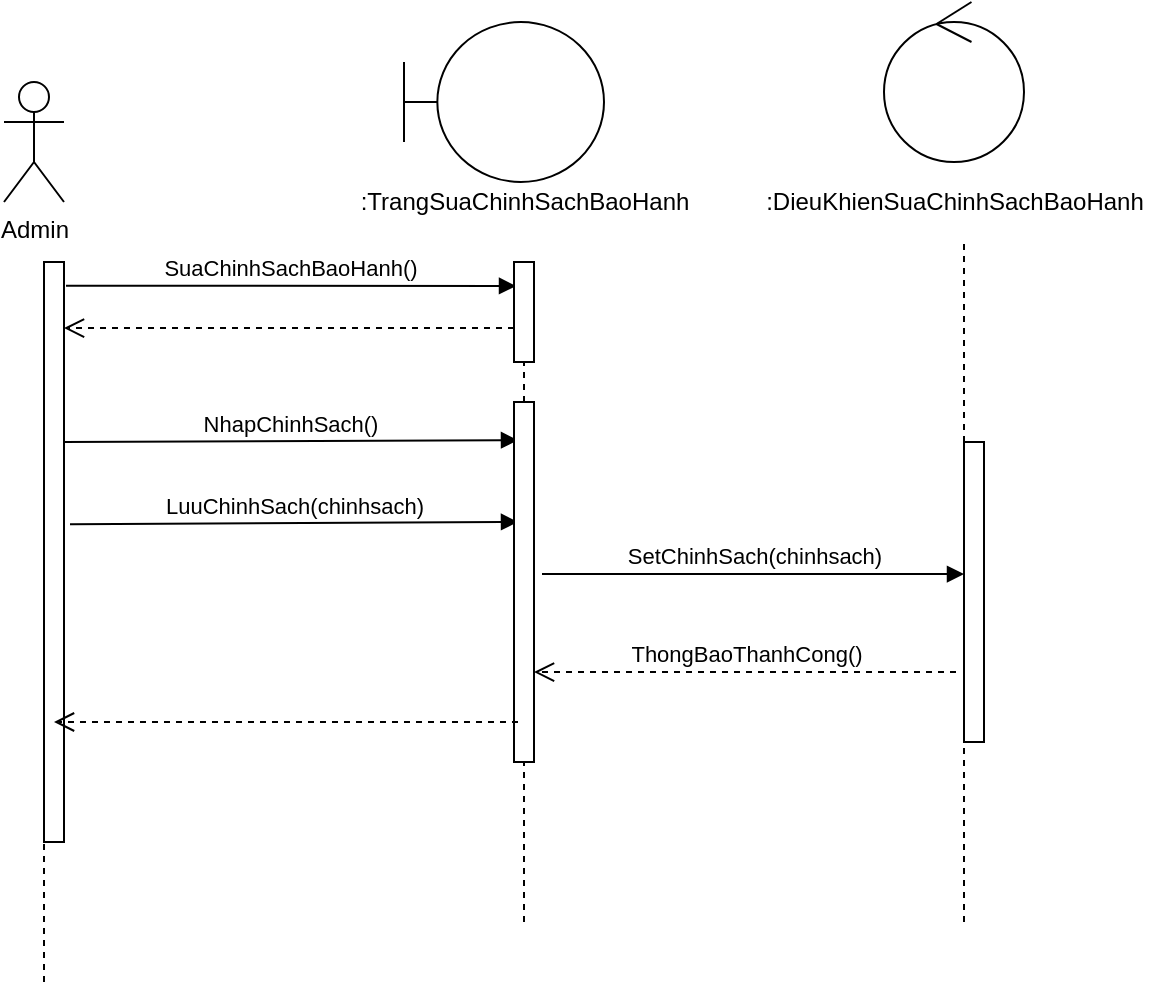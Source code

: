 <mxfile version="13.10.9" type="device"><diagram id="pG7etQMVq2F4ajLfMW4h" name="Page-1"><mxGraphModel dx="1038" dy="1744" grid="1" gridSize="10" guides="1" tooltips="1" connect="1" arrows="1" fold="1" page="1" pageScale="1" pageWidth="827" pageHeight="1169" math="0" shadow="0"><root><mxCell id="0"/><mxCell id="1" parent="0"/><mxCell id="NeVgCq3GCd3YwuMAPucY-23" value="SuaChinhSachBaoHanh()" style="html=1;verticalAlign=bottom;endArrow=block;exitX=1.1;exitY=0.041;exitDx=0;exitDy=0;exitPerimeter=0;entryX=0.1;entryY=0.24;entryDx=0;entryDy=0;entryPerimeter=0;" edge="1" parent="1" source="NeVgCq3GCd3YwuMAPucY-37" target="NeVgCq3GCd3YwuMAPucY-35"><mxGeometry width="80" relative="1" as="geometry"><mxPoint x="97" y="123.93" as="sourcePoint"/><mxPoint x="289.5" y="123.93" as="targetPoint"/></mxGeometry></mxCell><mxCell id="NeVgCq3GCd3YwuMAPucY-24" value="" style="html=1;verticalAlign=bottom;endArrow=open;dashed=1;endSize=8;entryX=1;entryY=0.114;entryDx=0;entryDy=0;entryPerimeter=0;exitX=0;exitY=0.66;exitDx=0;exitDy=0;exitPerimeter=0;" edge="1" parent="1" source="NeVgCq3GCd3YwuMAPucY-35" target="NeVgCq3GCd3YwuMAPucY-37"><mxGeometry relative="1" as="geometry"><mxPoint x="289.5" y="145.1" as="sourcePoint"/><mxPoint x="95" y="145.1" as="targetPoint"/></mxGeometry></mxCell><mxCell id="NeVgCq3GCd3YwuMAPucY-25" value="NhapChinhSach()" style="html=1;verticalAlign=bottom;endArrow=block;exitX=1;exitY=0.345;exitDx=0;exitDy=0;exitPerimeter=0;entryX=0.2;entryY=0.106;entryDx=0;entryDy=0;entryPerimeter=0;" edge="1" parent="1" target="NeVgCq3GCd3YwuMAPucY-38"><mxGeometry width="80" relative="1" as="geometry"><mxPoint x="90" y="210.05" as="sourcePoint"/><mxPoint x="285" y="210" as="targetPoint"/></mxGeometry></mxCell><mxCell id="NeVgCq3GCd3YwuMAPucY-26" value="LuuChinhSach(chinhsach)" style="html=1;verticalAlign=bottom;endArrow=block;exitX=1.3;exitY=0.452;exitDx=0;exitDy=0;exitPerimeter=0;entryX=0.2;entryY=0.333;entryDx=0;entryDy=0;entryPerimeter=0;" edge="1" parent="1" source="NeVgCq3GCd3YwuMAPucY-37" target="NeVgCq3GCd3YwuMAPucY-38"><mxGeometry width="80" relative="1" as="geometry"><mxPoint x="95" y="250.95" as="sourcePoint"/><mxPoint x="289.5" y="250.95" as="targetPoint"/></mxGeometry></mxCell><mxCell id="NeVgCq3GCd3YwuMAPucY-27" value="SetChinhSach(chinhsach)" style="html=1;verticalAlign=bottom;endArrow=block;exitX=1.4;exitY=0.478;exitDx=0;exitDy=0;exitPerimeter=0;" edge="1" parent="1" source="NeVgCq3GCd3YwuMAPucY-38" target="NeVgCq3GCd3YwuMAPucY-42"><mxGeometry width="80" relative="1" as="geometry"><mxPoint x="370" y="280" as="sourcePoint"/><mxPoint x="520" y="280" as="targetPoint"/></mxGeometry></mxCell><mxCell id="NeVgCq3GCd3YwuMAPucY-28" value="ThongBaoThanhCong()" style="html=1;verticalAlign=bottom;endArrow=open;dashed=1;endSize=8;exitX=-0.4;exitY=0.767;exitDx=0;exitDy=0;exitPerimeter=0;" edge="1" parent="1" source="NeVgCq3GCd3YwuMAPucY-42" target="NeVgCq3GCd3YwuMAPucY-38"><mxGeometry relative="1" as="geometry"><mxPoint x="528" y="331.04" as="sourcePoint"/><mxPoint x="360" y="331" as="targetPoint"/></mxGeometry></mxCell><mxCell id="NeVgCq3GCd3YwuMAPucY-29" value=":TrangSuaChinhSachBaoHanh" style="text;html=1;align=center;verticalAlign=middle;resizable=0;points=[];autosize=1;" vertex="1" parent="1"><mxGeometry x="235" y="80" width="170" height="20" as="geometry"/></mxCell><mxCell id="NeVgCq3GCd3YwuMAPucY-30" value=":DieuKhienSuaChinhSachBaoHanh" style="text;html=1;align=center;verticalAlign=middle;resizable=0;points=[];autosize=1;" vertex="1" parent="1"><mxGeometry x="435" y="80" width="200" height="20" as="geometry"/></mxCell><mxCell id="NeVgCq3GCd3YwuMAPucY-31" value="Admin" style="shape=umlActor;verticalLabelPosition=bottom;verticalAlign=top;html=1;outlineConnect=0;" vertex="1" parent="1"><mxGeometry x="60" y="30" width="30" height="60" as="geometry"/></mxCell><mxCell id="NeVgCq3GCd3YwuMAPucY-32" value="" style="endArrow=none;dashed=1;html=1;" edge="1" parent="1"><mxGeometry width="50" height="50" relative="1" as="geometry"><mxPoint x="80" y="480" as="sourcePoint"/><mxPoint x="80" y="120" as="targetPoint"/></mxGeometry></mxCell><mxCell id="NeVgCq3GCd3YwuMAPucY-33" value="" style="shape=umlBoundary;whiteSpace=wrap;html=1;" vertex="1" parent="1"><mxGeometry x="260" width="100" height="80" as="geometry"/></mxCell><mxCell id="NeVgCq3GCd3YwuMAPucY-34" value="" style="endArrow=none;dashed=1;html=1;" edge="1" parent="1" source="NeVgCq3GCd3YwuMAPucY-35"><mxGeometry width="50" height="50" relative="1" as="geometry"><mxPoint x="319.5" y="380" as="sourcePoint"/><mxPoint x="319.5" y="120" as="targetPoint"/></mxGeometry></mxCell><mxCell id="NeVgCq3GCd3YwuMAPucY-35" value="" style="html=1;points=[];perimeter=orthogonalPerimeter;" vertex="1" parent="1"><mxGeometry x="315" y="120" width="10" height="50" as="geometry"/></mxCell><mxCell id="NeVgCq3GCd3YwuMAPucY-36" value="" style="endArrow=none;dashed=1;html=1;" edge="1" parent="1" source="NeVgCq3GCd3YwuMAPucY-38" target="NeVgCq3GCd3YwuMAPucY-35"><mxGeometry width="50" height="50" relative="1" as="geometry"><mxPoint x="319.5" y="380" as="sourcePoint"/><mxPoint x="319.5" y="120" as="targetPoint"/></mxGeometry></mxCell><mxCell id="NeVgCq3GCd3YwuMAPucY-37" value="" style="html=1;points=[];perimeter=orthogonalPerimeter;" vertex="1" parent="1"><mxGeometry x="80" y="120" width="10" height="290" as="geometry"/></mxCell><mxCell id="NeVgCq3GCd3YwuMAPucY-38" value="" style="html=1;points=[];perimeter=orthogonalPerimeter;" vertex="1" parent="1"><mxGeometry x="315" y="190" width="10" height="180" as="geometry"/></mxCell><mxCell id="NeVgCq3GCd3YwuMAPucY-39" value="" style="endArrow=none;dashed=1;html=1;" edge="1" parent="1" target="NeVgCq3GCd3YwuMAPucY-38"><mxGeometry width="50" height="50" relative="1" as="geometry"><mxPoint x="320" y="450" as="sourcePoint"/><mxPoint x="319.5" y="170" as="targetPoint"/></mxGeometry></mxCell><mxCell id="NeVgCq3GCd3YwuMAPucY-40" value="" style="ellipse;shape=umlControl;whiteSpace=wrap;html=1;" vertex="1" parent="1"><mxGeometry x="500" y="-10.0" width="70" height="80" as="geometry"/></mxCell><mxCell id="NeVgCq3GCd3YwuMAPucY-41" value="" style="endArrow=none;dashed=1;html=1;" edge="1" parent="1"><mxGeometry width="50" height="50" relative="1" as="geometry"><mxPoint x="540" y="450" as="sourcePoint"/><mxPoint x="540" y="110" as="targetPoint"/></mxGeometry></mxCell><mxCell id="NeVgCq3GCd3YwuMAPucY-42" value="" style="html=1;points=[];perimeter=orthogonalPerimeter;" vertex="1" parent="1"><mxGeometry x="540" y="210" width="10" height="150" as="geometry"/></mxCell><mxCell id="NeVgCq3GCd3YwuMAPucY-43" value="" style="html=1;verticalAlign=bottom;endArrow=open;dashed=1;endSize=8;exitX=0.2;exitY=0.889;exitDx=0;exitDy=0;exitPerimeter=0;" edge="1" parent="1" source="NeVgCq3GCd3YwuMAPucY-38"><mxGeometry relative="1" as="geometry"><mxPoint x="220" y="360" as="sourcePoint"/><mxPoint x="85" y="350" as="targetPoint"/></mxGeometry></mxCell></root></mxGraphModel></diagram></mxfile>